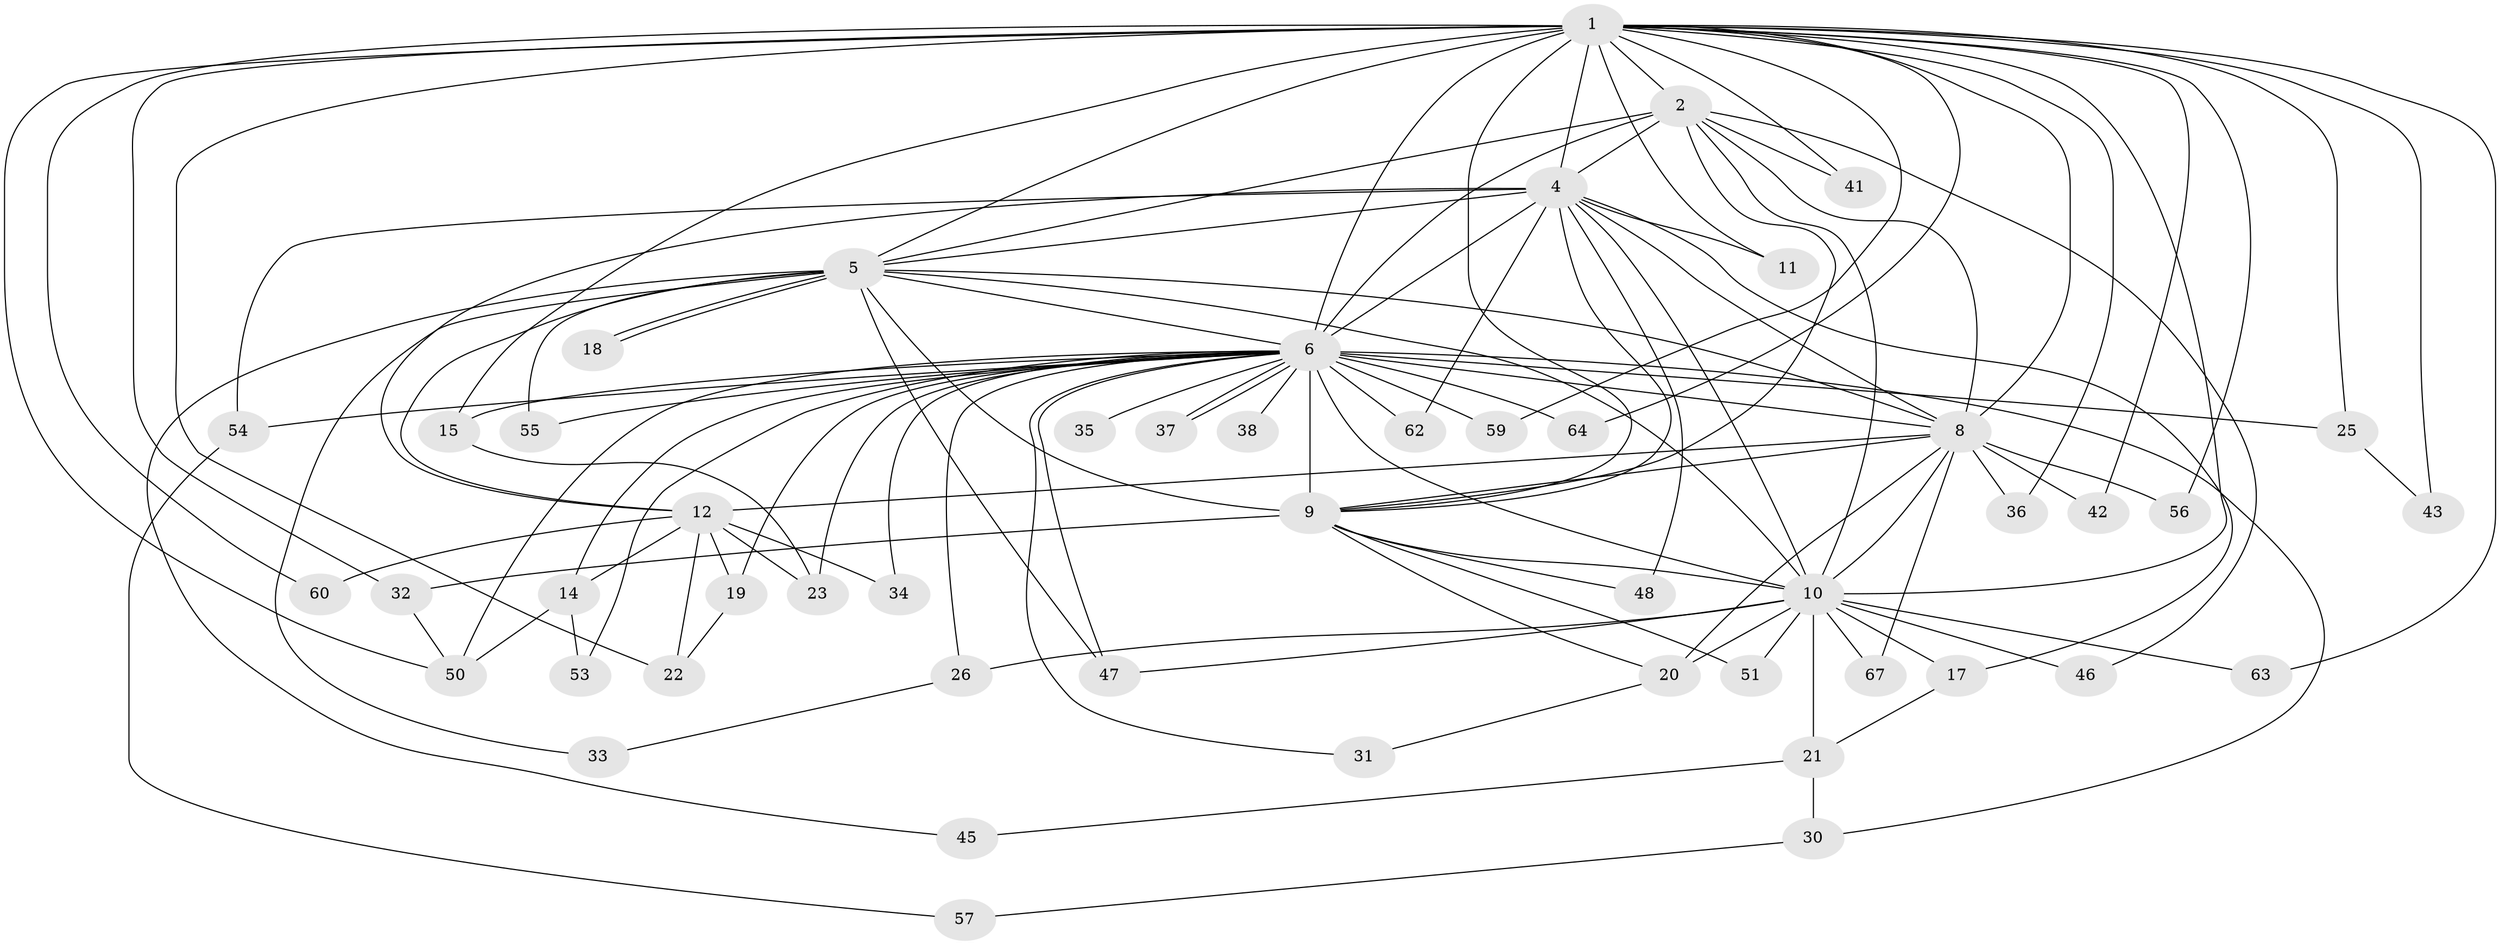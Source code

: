 // original degree distribution, {16: 0.029850746268656716, 11: 0.014925373134328358, 18: 0.029850746268656716, 26: 0.014925373134328358, 17: 0.029850746268656716, 14: 0.014925373134328358, 20: 0.014925373134328358, 2: 0.5970149253731343, 9: 0.014925373134328358, 4: 0.029850746268656716, 5: 0.04477611940298507, 3: 0.16417910447761194}
// Generated by graph-tools (version 1.1) at 2025/41/03/06/25 10:41:41]
// undirected, 50 vertices, 117 edges
graph export_dot {
graph [start="1"]
  node [color=gray90,style=filled];
  1 [super="+3"];
  2 [super="+16"];
  4 [super="+28"];
  5 [super="+13"];
  6 [super="+7"];
  8 [super="+58"];
  9 [super="+24"];
  10 [super="+39"];
  11;
  12 [super="+40"];
  14 [super="+65"];
  15 [super="+29"];
  17;
  18;
  19;
  20 [super="+27"];
  21 [super="+44"];
  22 [super="+66"];
  23 [super="+52"];
  25;
  26;
  30;
  31;
  32;
  33;
  34;
  35;
  36;
  37;
  38;
  41;
  42;
  43;
  45;
  46;
  47 [super="+49"];
  48;
  50 [super="+61"];
  51;
  53;
  54;
  55;
  56;
  57;
  59;
  60;
  62;
  63;
  64;
  67;
  1 -- 2 [weight=2];
  1 -- 4 [weight=2];
  1 -- 5 [weight=3];
  1 -- 6 [weight=4];
  1 -- 8 [weight=2];
  1 -- 9 [weight=2];
  1 -- 10 [weight=2];
  1 -- 15;
  1 -- 22;
  1 -- 25;
  1 -- 36;
  1 -- 43;
  1 -- 63;
  1 -- 64;
  1 -- 11;
  1 -- 32;
  1 -- 41;
  1 -- 42;
  1 -- 50;
  1 -- 56;
  1 -- 59;
  1 -- 60;
  2 -- 4;
  2 -- 5;
  2 -- 6 [weight=3];
  2 -- 8;
  2 -- 9;
  2 -- 10;
  2 -- 41;
  2 -- 46;
  4 -- 5;
  4 -- 6 [weight=2];
  4 -- 8 [weight=2];
  4 -- 9;
  4 -- 10;
  4 -- 11;
  4 -- 12;
  4 -- 17;
  4 -- 48;
  4 -- 54;
  4 -- 62;
  5 -- 6 [weight=2];
  5 -- 8;
  5 -- 9 [weight=2];
  5 -- 10;
  5 -- 18;
  5 -- 18;
  5 -- 33;
  5 -- 45;
  5 -- 47;
  5 -- 55;
  5 -- 12;
  6 -- 8 [weight=3];
  6 -- 9 [weight=2];
  6 -- 10 [weight=2];
  6 -- 14;
  6 -- 15;
  6 -- 19;
  6 -- 23;
  6 -- 26;
  6 -- 31;
  6 -- 34;
  6 -- 37;
  6 -- 37;
  6 -- 38 [weight=2];
  6 -- 53;
  6 -- 54;
  6 -- 55;
  6 -- 59;
  6 -- 62;
  6 -- 64;
  6 -- 25;
  6 -- 30;
  6 -- 35;
  6 -- 47;
  6 -- 50;
  8 -- 9;
  8 -- 10;
  8 -- 12;
  8 -- 20;
  8 -- 36;
  8 -- 42;
  8 -- 56;
  8 -- 67;
  9 -- 10;
  9 -- 20;
  9 -- 32;
  9 -- 48;
  9 -- 51;
  10 -- 17;
  10 -- 21 [weight=2];
  10 -- 26;
  10 -- 46;
  10 -- 51;
  10 -- 63;
  10 -- 67;
  10 -- 20 [weight=2];
  10 -- 47;
  12 -- 14;
  12 -- 19;
  12 -- 23;
  12 -- 34;
  12 -- 60;
  12 -- 22;
  14 -- 53;
  14 -- 50;
  15 -- 23;
  17 -- 21;
  19 -- 22;
  20 -- 31;
  21 -- 30;
  21 -- 45;
  25 -- 43;
  26 -- 33;
  30 -- 57;
  32 -- 50;
  54 -- 57;
}
